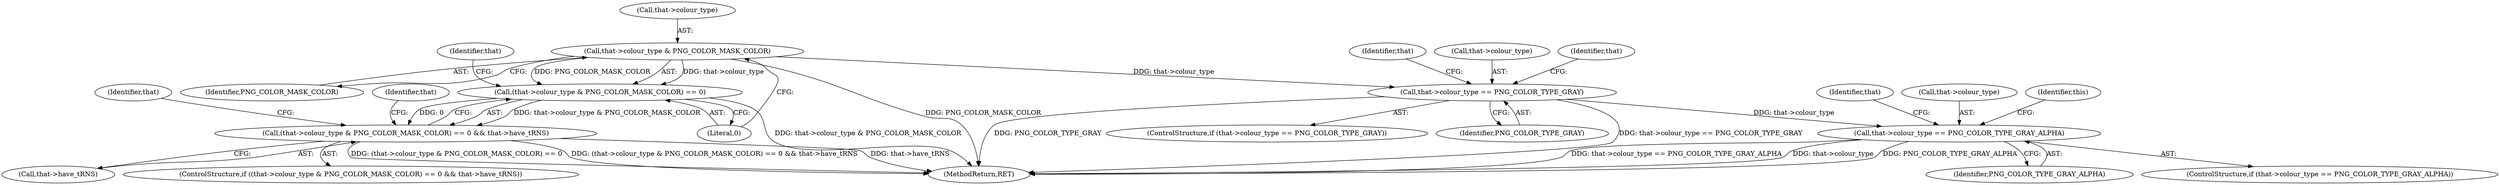 digraph "0_Android_9d4853418ab2f754c2b63e091c29c5529b8b86ca_70@pointer" {
"1000113" [label="(Call,that->colour_type & PNG_COLOR_MASK_COLOR)"];
"1000112" [label="(Call,(that->colour_type & PNG_COLOR_MASK_COLOR) == 0)"];
"1000111" [label="(Call,(that->colour_type & PNG_COLOR_MASK_COLOR) == 0 && that->have_tRNS)"];
"1000129" [label="(Call,that->colour_type == PNG_COLOR_TYPE_GRAY)"];
"1000157" [label="(Call,that->colour_type == PNG_COLOR_TYPE_GRAY_ALPHA)"];
"1000119" [label="(Call,that->have_tRNS)"];
"1000157" [label="(Call,that->colour_type == PNG_COLOR_TYPE_GRAY_ALPHA)"];
"1000138" [label="(Identifier,that)"];
"1000129" [label="(Call,that->colour_type == PNG_COLOR_TYPE_GRAY)"];
"1000128" [label="(ControlStructure,if (that->colour_type == PNG_COLOR_TYPE_GRAY))"];
"1000156" [label="(ControlStructure,if (that->colour_type == PNG_COLOR_TYPE_GRAY_ALPHA))"];
"1000158" [label="(Call,that->colour_type)"];
"1000111" [label="(Call,(that->colour_type & PNG_COLOR_MASK_COLOR) == 0 && that->have_tRNS)"];
"1000161" [label="(Identifier,PNG_COLOR_TYPE_GRAY_ALPHA)"];
"1000130" [label="(Call,that->colour_type)"];
"1000169" [label="(Identifier,this)"];
"1000159" [label="(Identifier,that)"];
"1000131" [label="(Identifier,that)"];
"1000174" [label="(MethodReturn,RET)"];
"1000133" [label="(Identifier,PNG_COLOR_TYPE_GRAY)"];
"1000110" [label="(ControlStructure,if ((that->colour_type & PNG_COLOR_MASK_COLOR) == 0 && that->have_tRNS))"];
"1000164" [label="(Identifier,that)"];
"1000113" [label="(Call,that->colour_type & PNG_COLOR_MASK_COLOR)"];
"1000112" [label="(Call,(that->colour_type & PNG_COLOR_MASK_COLOR) == 0)"];
"1000114" [label="(Call,that->colour_type)"];
"1000120" [label="(Identifier,that)"];
"1000118" [label="(Literal,0)"];
"1000123" [label="(Identifier,that)"];
"1000117" [label="(Identifier,PNG_COLOR_MASK_COLOR)"];
"1000113" -> "1000112"  [label="AST: "];
"1000113" -> "1000117"  [label="CFG: "];
"1000114" -> "1000113"  [label="AST: "];
"1000117" -> "1000113"  [label="AST: "];
"1000118" -> "1000113"  [label="CFG: "];
"1000113" -> "1000174"  [label="DDG: PNG_COLOR_MASK_COLOR"];
"1000113" -> "1000112"  [label="DDG: that->colour_type"];
"1000113" -> "1000112"  [label="DDG: PNG_COLOR_MASK_COLOR"];
"1000113" -> "1000129"  [label="DDG: that->colour_type"];
"1000112" -> "1000111"  [label="AST: "];
"1000112" -> "1000118"  [label="CFG: "];
"1000118" -> "1000112"  [label="AST: "];
"1000120" -> "1000112"  [label="CFG: "];
"1000111" -> "1000112"  [label="CFG: "];
"1000112" -> "1000174"  [label="DDG: that->colour_type & PNG_COLOR_MASK_COLOR"];
"1000112" -> "1000111"  [label="DDG: that->colour_type & PNG_COLOR_MASK_COLOR"];
"1000112" -> "1000111"  [label="DDG: 0"];
"1000111" -> "1000110"  [label="AST: "];
"1000111" -> "1000119"  [label="CFG: "];
"1000119" -> "1000111"  [label="AST: "];
"1000123" -> "1000111"  [label="CFG: "];
"1000131" -> "1000111"  [label="CFG: "];
"1000111" -> "1000174"  [label="DDG: that->have_tRNS"];
"1000111" -> "1000174"  [label="DDG: (that->colour_type & PNG_COLOR_MASK_COLOR) == 0"];
"1000111" -> "1000174"  [label="DDG: (that->colour_type & PNG_COLOR_MASK_COLOR) == 0 && that->have_tRNS"];
"1000129" -> "1000128"  [label="AST: "];
"1000129" -> "1000133"  [label="CFG: "];
"1000130" -> "1000129"  [label="AST: "];
"1000133" -> "1000129"  [label="AST: "];
"1000138" -> "1000129"  [label="CFG: "];
"1000159" -> "1000129"  [label="CFG: "];
"1000129" -> "1000174"  [label="DDG: that->colour_type == PNG_COLOR_TYPE_GRAY"];
"1000129" -> "1000174"  [label="DDG: PNG_COLOR_TYPE_GRAY"];
"1000129" -> "1000157"  [label="DDG: that->colour_type"];
"1000157" -> "1000156"  [label="AST: "];
"1000157" -> "1000161"  [label="CFG: "];
"1000158" -> "1000157"  [label="AST: "];
"1000161" -> "1000157"  [label="AST: "];
"1000164" -> "1000157"  [label="CFG: "];
"1000169" -> "1000157"  [label="CFG: "];
"1000157" -> "1000174"  [label="DDG: that->colour_type == PNG_COLOR_TYPE_GRAY_ALPHA"];
"1000157" -> "1000174"  [label="DDG: that->colour_type"];
"1000157" -> "1000174"  [label="DDG: PNG_COLOR_TYPE_GRAY_ALPHA"];
}
